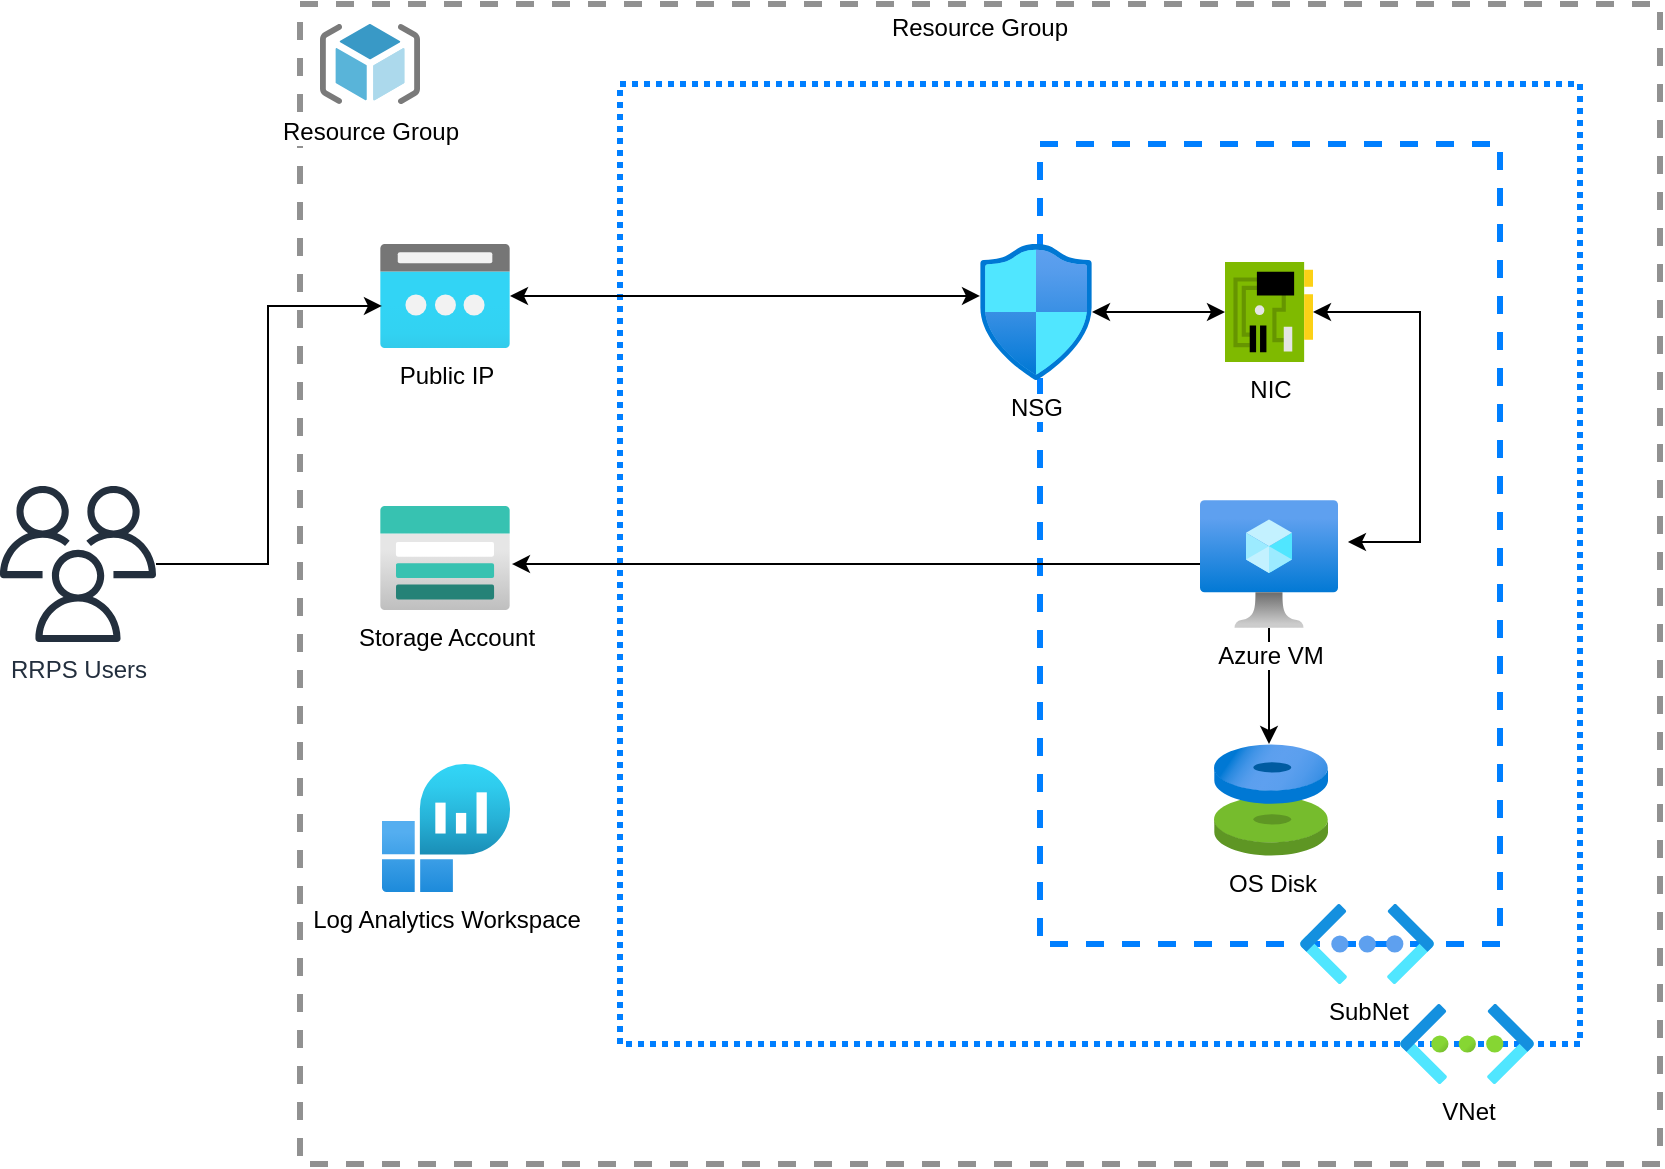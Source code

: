 <mxfile version="21.3.7" type="github">
  <diagram name="Page-1" id="jDce8scgvmzufm7AibR3">
    <mxGraphModel dx="1379" dy="1888" grid="1" gridSize="10" guides="1" tooltips="1" connect="1" arrows="1" fold="1" page="1" pageScale="1" pageWidth="850" pageHeight="1100" math="0" shadow="0">
      <root>
        <mxCell id="0" />
        <mxCell id="1" parent="0" />
        <mxCell id="gqjCp5_v7W5h1C-Nc97L-10" value="Resource Group" style="fontStyle=0;verticalAlign=top;align=center;spacingTop=-2;fillColor=none;rounded=0;whiteSpace=wrap;html=1;strokeColor=#919191;strokeWidth=3;container=1;collapsible=0;expand=0;recursiveResize=0;dashed=1;" parent="1" vertex="1">
          <mxGeometry x="160" width="680" height="580" as="geometry" />
        </mxCell>
        <mxCell id="gqjCp5_v7W5h1C-Nc97L-11" value="Resource Group&lt;br&gt;" style="image;sketch=0;aspect=fixed;html=1;points=[];align=center;fontSize=12;image=img/lib/mscae/ResourceGroup.svg;" parent="gqjCp5_v7W5h1C-Nc97L-10" vertex="1">
          <mxGeometry x="10" y="10" width="50" height="40" as="geometry" />
        </mxCell>
        <mxCell id="gqjCp5_v7W5h1C-Nc97L-9" value="Public IP" style="image;aspect=fixed;html=1;points=[];align=center;fontSize=12;image=img/lib/azure2/networking/Public_IP_Addresses.svg;" parent="gqjCp5_v7W5h1C-Nc97L-10" vertex="1">
          <mxGeometry x="40" y="120" width="65" height="52" as="geometry" />
        </mxCell>
        <mxCell id="gqjCp5_v7W5h1C-Nc97L-8" value="Storage Account" style="image;aspect=fixed;html=1;points=[];align=center;fontSize=12;image=img/lib/azure2/storage/Storage_Accounts.svg;" parent="gqjCp5_v7W5h1C-Nc97L-10" vertex="1">
          <mxGeometry x="40" y="251" width="65" height="52" as="geometry" />
        </mxCell>
        <mxCell id="SZ6gh_-ZwNqObU2pIC5D-1" value="Log Analytics Workspace" style="image;aspect=fixed;html=1;points=[];align=center;fontSize=12;image=img/lib/azure2/analytics/Log_Analytics_Workspaces.svg;" vertex="1" parent="gqjCp5_v7W5h1C-Nc97L-10">
          <mxGeometry x="41" y="380" width="64" height="64" as="geometry" />
        </mxCell>
        <mxCell id="gqjCp5_v7W5h1C-Nc97L-2" value="" style="rounded=0;whiteSpace=wrap;html=1;dashed=1;strokeColor=#007FFF;dashPattern=1 1;strokeWidth=3;" parent="1" vertex="1">
          <mxGeometry x="320" y="40" width="480" height="480" as="geometry" />
        </mxCell>
        <mxCell id="gqjCp5_v7W5h1C-Nc97L-1" value="VNet" style="image;aspect=fixed;html=1;points=[];align=center;fontSize=12;image=img/lib/azure2/networking/Virtual_Networks.svg;" parent="1" vertex="1">
          <mxGeometry x="710" y="500" width="67" height="40" as="geometry" />
        </mxCell>
        <mxCell id="gqjCp5_v7W5h1C-Nc97L-3" value="" style="rounded=0;whiteSpace=wrap;html=1;dashed=1;strokeWidth=3;strokeColor=#007FFF;" parent="1" vertex="1">
          <mxGeometry x="530" y="70" width="230" height="400" as="geometry" />
        </mxCell>
        <mxCell id="gqjCp5_v7W5h1C-Nc97L-4" value="SubNet" style="image;aspect=fixed;html=1;points=[];align=center;fontSize=12;image=img/lib/azure2/networking/Virtual_Networks_Classic.svg;" parent="1" vertex="1">
          <mxGeometry x="660" y="450" width="67" height="40" as="geometry" />
        </mxCell>
        <mxCell id="gqjCp5_v7W5h1C-Nc97L-16" style="edgeStyle=orthogonalEdgeStyle;rounded=0;orthogonalLoop=1;jettySize=auto;html=1;endArrow=classic;endFill=1;startArrow=classic;startFill=1;" parent="1" source="gqjCp5_v7W5h1C-Nc97L-5" target="gqjCp5_v7W5h1C-Nc97L-6" edge="1">
          <mxGeometry relative="1" as="geometry" />
        </mxCell>
        <mxCell id="gqjCp5_v7W5h1C-Nc97L-5" value="NSG" style="image;aspect=fixed;html=1;points=[];align=center;fontSize=12;image=img/lib/azure2/networking/Network_Security_Groups.svg;" parent="1" vertex="1">
          <mxGeometry x="500" y="120" width="56.0" height="68" as="geometry" />
        </mxCell>
        <mxCell id="gqjCp5_v7W5h1C-Nc97L-19" style="edgeStyle=orthogonalEdgeStyle;rounded=0;orthogonalLoop=1;jettySize=auto;html=1;entryX=1.072;entryY=0.328;entryDx=0;entryDy=0;entryPerimeter=0;startArrow=classic;startFill=1;" parent="1" source="gqjCp5_v7W5h1C-Nc97L-6" target="gqjCp5_v7W5h1C-Nc97L-7" edge="1">
          <mxGeometry relative="1" as="geometry">
            <Array as="points">
              <mxPoint x="720" y="154" />
              <mxPoint x="720" y="269" />
            </Array>
          </mxGeometry>
        </mxCell>
        <mxCell id="gqjCp5_v7W5h1C-Nc97L-6" value="NIC" style="image;sketch=0;aspect=fixed;html=1;points=[];align=center;fontSize=12;image=img/lib/mscae/NetworkInterfaceCard.svg;" parent="1" vertex="1">
          <mxGeometry x="622.5" y="129" width="44" height="50" as="geometry" />
        </mxCell>
        <mxCell id="gqjCp5_v7W5h1C-Nc97L-20" style="edgeStyle=orthogonalEdgeStyle;rounded=0;orthogonalLoop=1;jettySize=auto;html=1;entryX=1.015;entryY=0.558;entryDx=0;entryDy=0;entryPerimeter=0;" parent="1" source="gqjCp5_v7W5h1C-Nc97L-7" target="gqjCp5_v7W5h1C-Nc97L-8" edge="1">
          <mxGeometry relative="1" as="geometry" />
        </mxCell>
        <mxCell id="DV0cyHFrsDw_7jXr6CKG-2" style="edgeStyle=orthogonalEdgeStyle;rounded=0;orthogonalLoop=1;jettySize=auto;html=1;" parent="1" source="gqjCp5_v7W5h1C-Nc97L-7" target="DV0cyHFrsDw_7jXr6CKG-1" edge="1">
          <mxGeometry relative="1" as="geometry">
            <Array as="points">
              <mxPoint x="645" y="370" />
              <mxPoint x="645" y="370" />
            </Array>
          </mxGeometry>
        </mxCell>
        <mxCell id="gqjCp5_v7W5h1C-Nc97L-7" value="Azure VM&lt;br&gt;" style="image;aspect=fixed;html=1;points=[];align=center;fontSize=12;image=img/lib/azure2/compute/Virtual_Machine.svg;" parent="1" vertex="1">
          <mxGeometry x="610" y="248" width="69" height="64" as="geometry" />
        </mxCell>
        <mxCell id="gqjCp5_v7W5h1C-Nc97L-13" style="edgeStyle=orthogonalEdgeStyle;rounded=0;orthogonalLoop=1;jettySize=auto;html=1;entryX=0.015;entryY=0.596;entryDx=0;entryDy=0;entryPerimeter=0;" parent="1" source="gqjCp5_v7W5h1C-Nc97L-12" target="gqjCp5_v7W5h1C-Nc97L-9" edge="1">
          <mxGeometry relative="1" as="geometry" />
        </mxCell>
        <mxCell id="gqjCp5_v7W5h1C-Nc97L-12" value="RRPS Users" style="sketch=0;outlineConnect=0;fontColor=#232F3E;gradientColor=none;fillColor=#232F3D;strokeColor=none;dashed=0;verticalLabelPosition=bottom;verticalAlign=top;align=center;html=1;fontSize=12;fontStyle=0;aspect=fixed;pointerEvents=1;shape=mxgraph.aws4.users;" parent="1" vertex="1">
          <mxGeometry x="10" y="241" width="78" height="78" as="geometry" />
        </mxCell>
        <mxCell id="gqjCp5_v7W5h1C-Nc97L-14" style="edgeStyle=orthogonalEdgeStyle;rounded=0;orthogonalLoop=1;jettySize=auto;html=1;entryX=0;entryY=0.382;entryDx=0;entryDy=0;entryPerimeter=0;startArrow=classic;startFill=1;" parent="1" source="gqjCp5_v7W5h1C-Nc97L-9" target="gqjCp5_v7W5h1C-Nc97L-5" edge="1">
          <mxGeometry relative="1" as="geometry" />
        </mxCell>
        <mxCell id="DV0cyHFrsDw_7jXr6CKG-1" value="OS Disk&lt;br&gt;" style="image;aspect=fixed;html=1;points=[];align=center;fontSize=12;image=img/lib/azure2/compute/Disks.svg;" parent="1" vertex="1">
          <mxGeometry x="617" y="370" width="57.0" height="56.0" as="geometry" />
        </mxCell>
      </root>
    </mxGraphModel>
  </diagram>
</mxfile>
